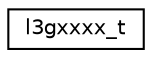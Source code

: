 digraph "Graphical Class Hierarchy"
{
 // LATEX_PDF_SIZE
  edge [fontname="Helvetica",fontsize="10",labelfontname="Helvetica",labelfontsize="10"];
  node [fontname="Helvetica",fontsize="10",shape=record];
  rankdir="LR";
  Node0 [label="l3gxxxx_t",height=0.2,width=0.4,color="black", fillcolor="white", style="filled",URL="$structl3gxxxx__t.html",tooltip="L3Gxxxx sensor device data structure type."];
}
